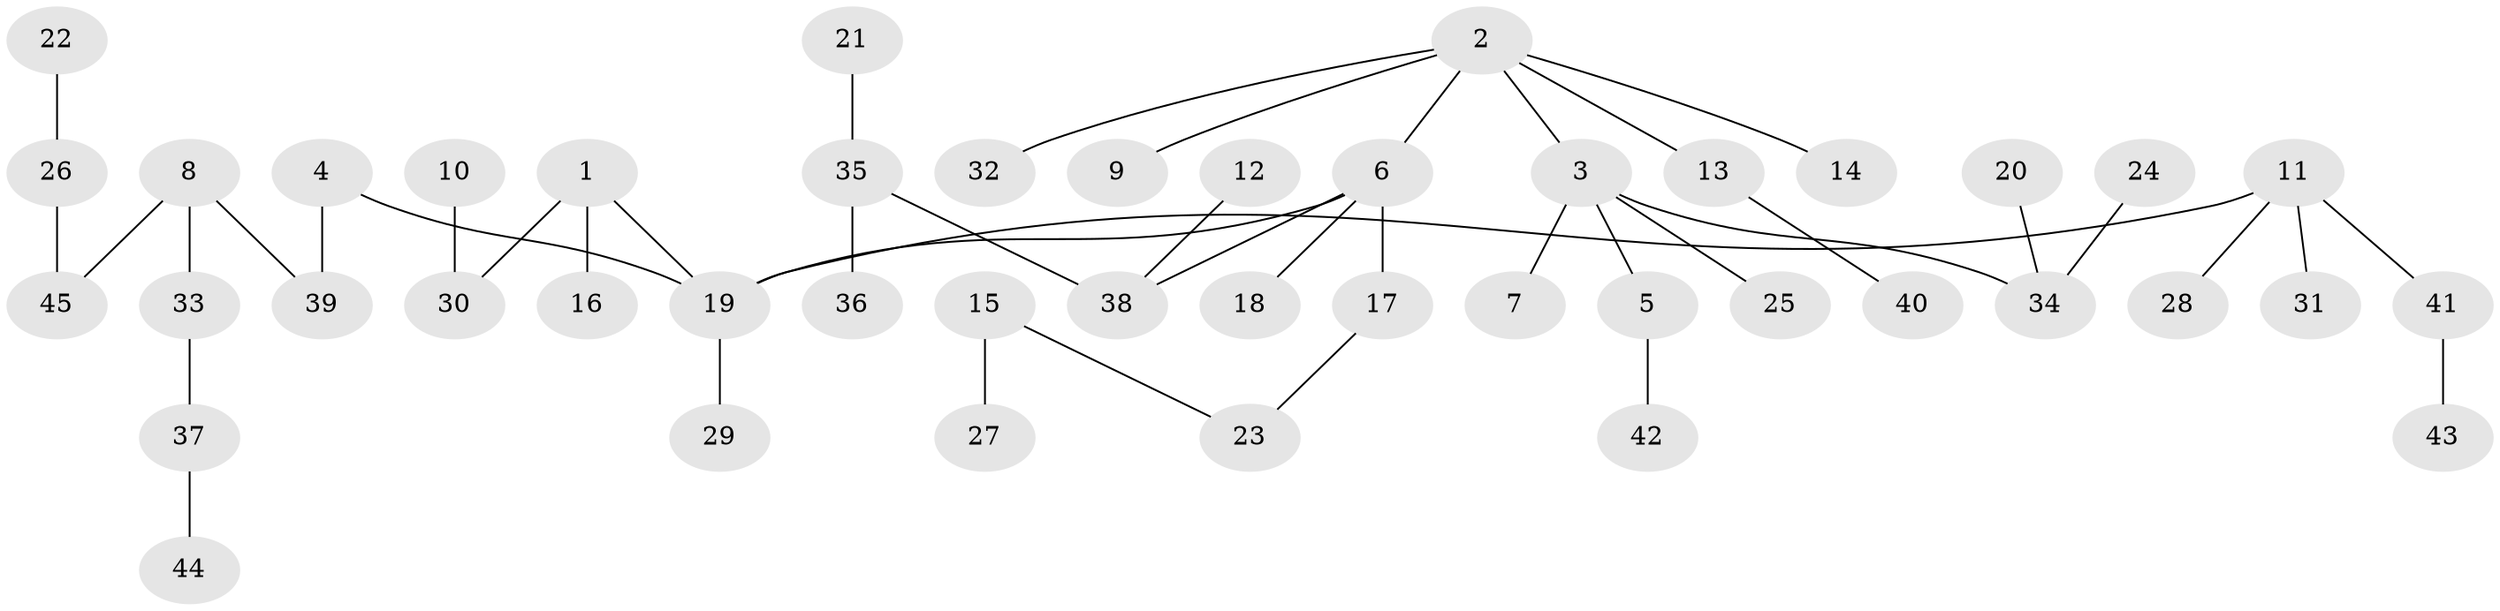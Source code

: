 // original degree distribution, {3: 0.14606741573033707, 6: 0.033707865168539325, 5: 0.033707865168539325, 1: 0.47191011235955055, 2: 0.2808988764044944, 4: 0.033707865168539325}
// Generated by graph-tools (version 1.1) at 2025/02/03/09/25 03:02:30]
// undirected, 45 vertices, 44 edges
graph export_dot {
graph [start="1"]
  node [color=gray90,style=filled];
  1;
  2;
  3;
  4;
  5;
  6;
  7;
  8;
  9;
  10;
  11;
  12;
  13;
  14;
  15;
  16;
  17;
  18;
  19;
  20;
  21;
  22;
  23;
  24;
  25;
  26;
  27;
  28;
  29;
  30;
  31;
  32;
  33;
  34;
  35;
  36;
  37;
  38;
  39;
  40;
  41;
  42;
  43;
  44;
  45;
  1 -- 16 [weight=1.0];
  1 -- 19 [weight=1.0];
  1 -- 30 [weight=1.0];
  2 -- 3 [weight=1.0];
  2 -- 6 [weight=1.0];
  2 -- 9 [weight=1.0];
  2 -- 13 [weight=1.0];
  2 -- 14 [weight=1.0];
  2 -- 32 [weight=1.0];
  3 -- 5 [weight=1.0];
  3 -- 7 [weight=1.0];
  3 -- 25 [weight=1.0];
  3 -- 34 [weight=1.0];
  4 -- 19 [weight=1.0];
  4 -- 39 [weight=1.0];
  5 -- 42 [weight=1.0];
  6 -- 17 [weight=1.0];
  6 -- 18 [weight=1.0];
  6 -- 19 [weight=1.0];
  6 -- 38 [weight=1.0];
  8 -- 33 [weight=1.0];
  8 -- 39 [weight=1.0];
  8 -- 45 [weight=1.0];
  10 -- 30 [weight=1.0];
  11 -- 19 [weight=1.0];
  11 -- 28 [weight=1.0];
  11 -- 31 [weight=1.0];
  11 -- 41 [weight=1.0];
  12 -- 38 [weight=1.0];
  13 -- 40 [weight=1.0];
  15 -- 23 [weight=1.0];
  15 -- 27 [weight=1.0];
  17 -- 23 [weight=1.0];
  19 -- 29 [weight=1.0];
  20 -- 34 [weight=1.0];
  21 -- 35 [weight=1.0];
  22 -- 26 [weight=1.0];
  24 -- 34 [weight=1.0];
  26 -- 45 [weight=1.0];
  33 -- 37 [weight=1.0];
  35 -- 36 [weight=1.0];
  35 -- 38 [weight=1.0];
  37 -- 44 [weight=1.0];
  41 -- 43 [weight=1.0];
}

